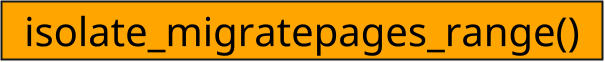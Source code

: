 @startuml
scale 1/5

skinparam Component {
    Style rectangle
    FontSize 200
    BorderThickness 10
    BackgroundColor Orange
}

[  isolate_migratepages_range()  ]
@enduml
